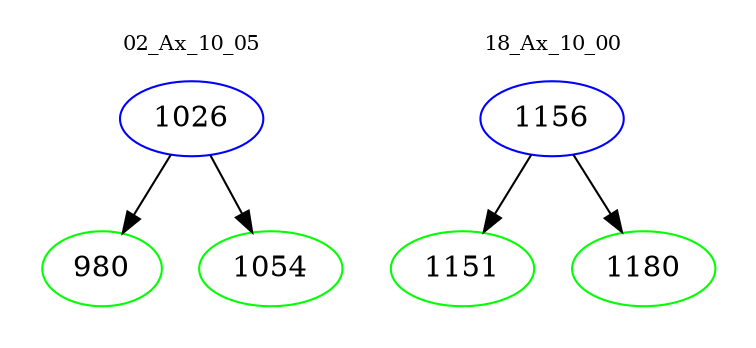 digraph{
subgraph cluster_0 {
color = white
label = "02_Ax_10_05";
fontsize=10;
T0_1026 [label="1026", color="blue"]
T0_1026 -> T0_980 [color="black"]
T0_980 [label="980", color="green"]
T0_1026 -> T0_1054 [color="black"]
T0_1054 [label="1054", color="green"]
}
subgraph cluster_1 {
color = white
label = "18_Ax_10_00";
fontsize=10;
T1_1156 [label="1156", color="blue"]
T1_1156 -> T1_1151 [color="black"]
T1_1151 [label="1151", color="green"]
T1_1156 -> T1_1180 [color="black"]
T1_1180 [label="1180", color="green"]
}
}
